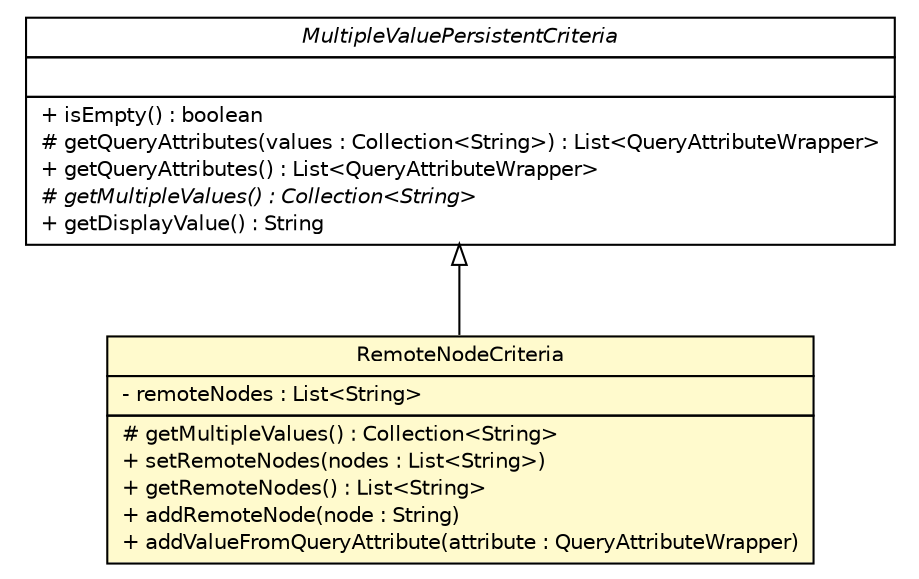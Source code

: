 #!/usr/local/bin/dot
#
# Class diagram 
# Generated by UmlGraph version 4.8 (http://www.spinellis.gr/sw/umlgraph)
#

digraph G {
	edge [fontname="Helvetica",fontsize=10,labelfontname="Helvetica",labelfontsize=10];
	node [fontname="Helvetica",fontsize=10,shape=plaintext];
	// gov.nih.nci.ncia.criteria.MultipleValuePersistentCriteria
	c15469 [label=<<table border="0" cellborder="1" cellspacing="0" cellpadding="2" port="p" href="./MultipleValuePersistentCriteria.html">
		<tr><td><table border="0" cellspacing="0" cellpadding="1">
			<tr><td><font face="Helvetica-Oblique"> MultipleValuePersistentCriteria </font></td></tr>
		</table></td></tr>
		<tr><td><table border="0" cellspacing="0" cellpadding="1">
			<tr><td align="left">  </td></tr>
		</table></td></tr>
		<tr><td><table border="0" cellspacing="0" cellpadding="1">
			<tr><td align="left"> + isEmpty() : boolean </td></tr>
			<tr><td align="left"> # getQueryAttributes(values : Collection&lt;String&gt;) : List&lt;QueryAttributeWrapper&gt; </td></tr>
			<tr><td align="left"> + getQueryAttributes() : List&lt;QueryAttributeWrapper&gt; </td></tr>
			<tr><td align="left"><font face="Helvetica-Oblique" point-size="10.0"> # getMultipleValues() : Collection&lt;String&gt; </font></td></tr>
			<tr><td align="left"> + getDisplayValue() : String </td></tr>
		</table></td></tr>
		</table>>, fontname="Helvetica", fontcolor="black", fontsize=10.0];
	// gov.nih.nci.ncia.criteria.RemoteNodeCriteria
	c15474 [label=<<table border="0" cellborder="1" cellspacing="0" cellpadding="2" port="p" bgcolor="lemonChiffon" href="./RemoteNodeCriteria.html">
		<tr><td><table border="0" cellspacing="0" cellpadding="1">
			<tr><td> RemoteNodeCriteria </td></tr>
		</table></td></tr>
		<tr><td><table border="0" cellspacing="0" cellpadding="1">
			<tr><td align="left"> - remoteNodes : List&lt;String&gt; </td></tr>
		</table></td></tr>
		<tr><td><table border="0" cellspacing="0" cellpadding="1">
			<tr><td align="left"> # getMultipleValues() : Collection&lt;String&gt; </td></tr>
			<tr><td align="left"> + setRemoteNodes(nodes : List&lt;String&gt;) </td></tr>
			<tr><td align="left"> + getRemoteNodes() : List&lt;String&gt; </td></tr>
			<tr><td align="left"> + addRemoteNode(node : String) </td></tr>
			<tr><td align="left"> + addValueFromQueryAttribute(attribute : QueryAttributeWrapper) </td></tr>
		</table></td></tr>
		</table>>, fontname="Helvetica", fontcolor="black", fontsize=10.0];
	//gov.nih.nci.ncia.criteria.RemoteNodeCriteria extends gov.nih.nci.ncia.criteria.MultipleValuePersistentCriteria
	c15469:p -> c15474:p [dir=back,arrowtail=empty];
}

